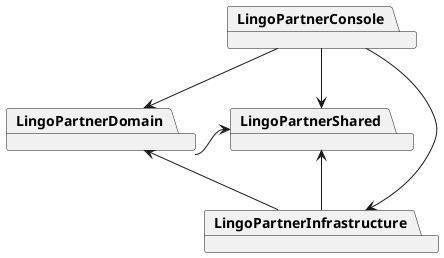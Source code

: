 @startuml
package "LingoPartnerConsole" {
}

package "LingoPartnerDomain" {
}

package "LingoPartnerInfrastructure" {
}

package "LingoPartnerShared" {
}

[LingoPartnerConsole] -down-> [LingoPartnerDomain]
[LingoPartnerConsole] --> [LingoPartnerInfrastructure]
[LingoPartnerInfrastructure] -up-> [LingoPartnerDomain]
[LingoPartnerDomain] -right-> [LingoPartnerShared]
[LingoPartnerConsole] --> [LingoPartnerShared]
[LingoPartnerInfrastructure] -up-> [LingoPartnerShared]
@enduml